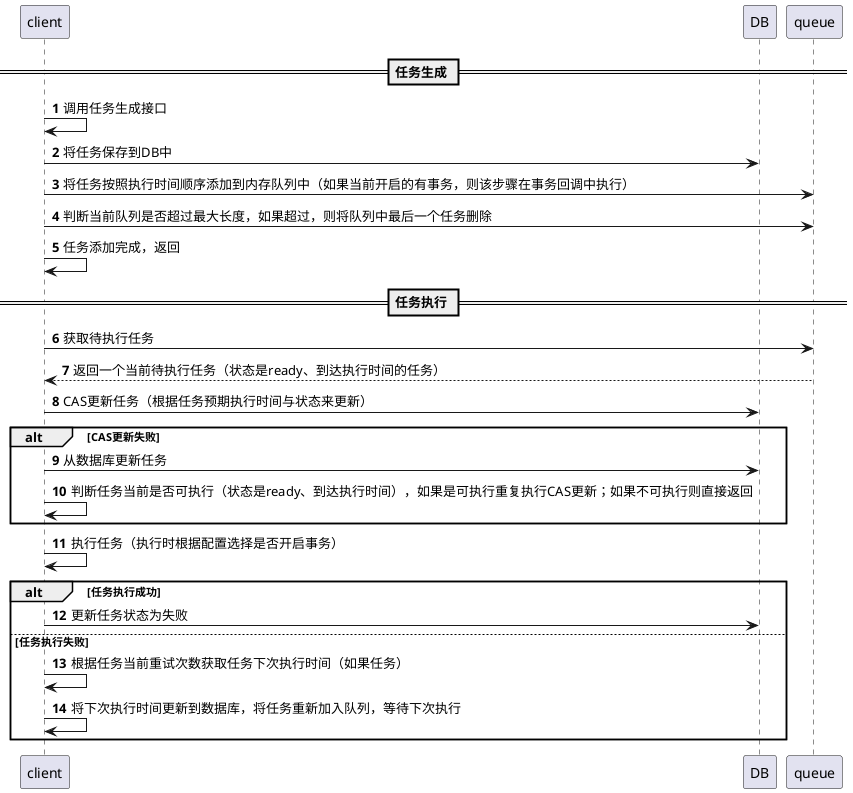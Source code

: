 @startuml
autonumber

== 任务生成 ==
client -> client: 调用任务生成接口
client -> DB: 将任务保存到DB中
client -> queue: 将任务按照执行时间顺序添加到内存队列中（如果当前开启的有事务，则该步骤在事务回调中执行）
client -> queue: 判断当前队列是否超过最大长度，如果超过，则将队列中最后一个任务删除
client -> client: 任务添加完成，返回



== 任务执行 ==
client -> queue: 获取待执行任务
queue --> client: 返回一个当前待执行任务（状态是ready、到达执行时间的任务）
client -> DB: CAS更新任务（根据任务预期执行时间与状态来更新）
alt CAS更新失败
  client -> DB: 从数据库更新任务
  client -> client: 判断任务当前是否可执行（状态是ready、到达执行时间），如果是可执行重复执行CAS更新；如果不可执行则直接返回
end

client -> client: 执行任务（执行时根据配置选择是否开启事务）
alt 任务执行成功
  client -> DB: 更新任务状态为失败
else 任务执行失败
  client -> client: 根据任务当前重试次数获取任务下次执行时间（如果任务）
  client -> client: 将下次执行时间更新到数据库，将任务重新加入队列，等待下次执行
end
@enduml